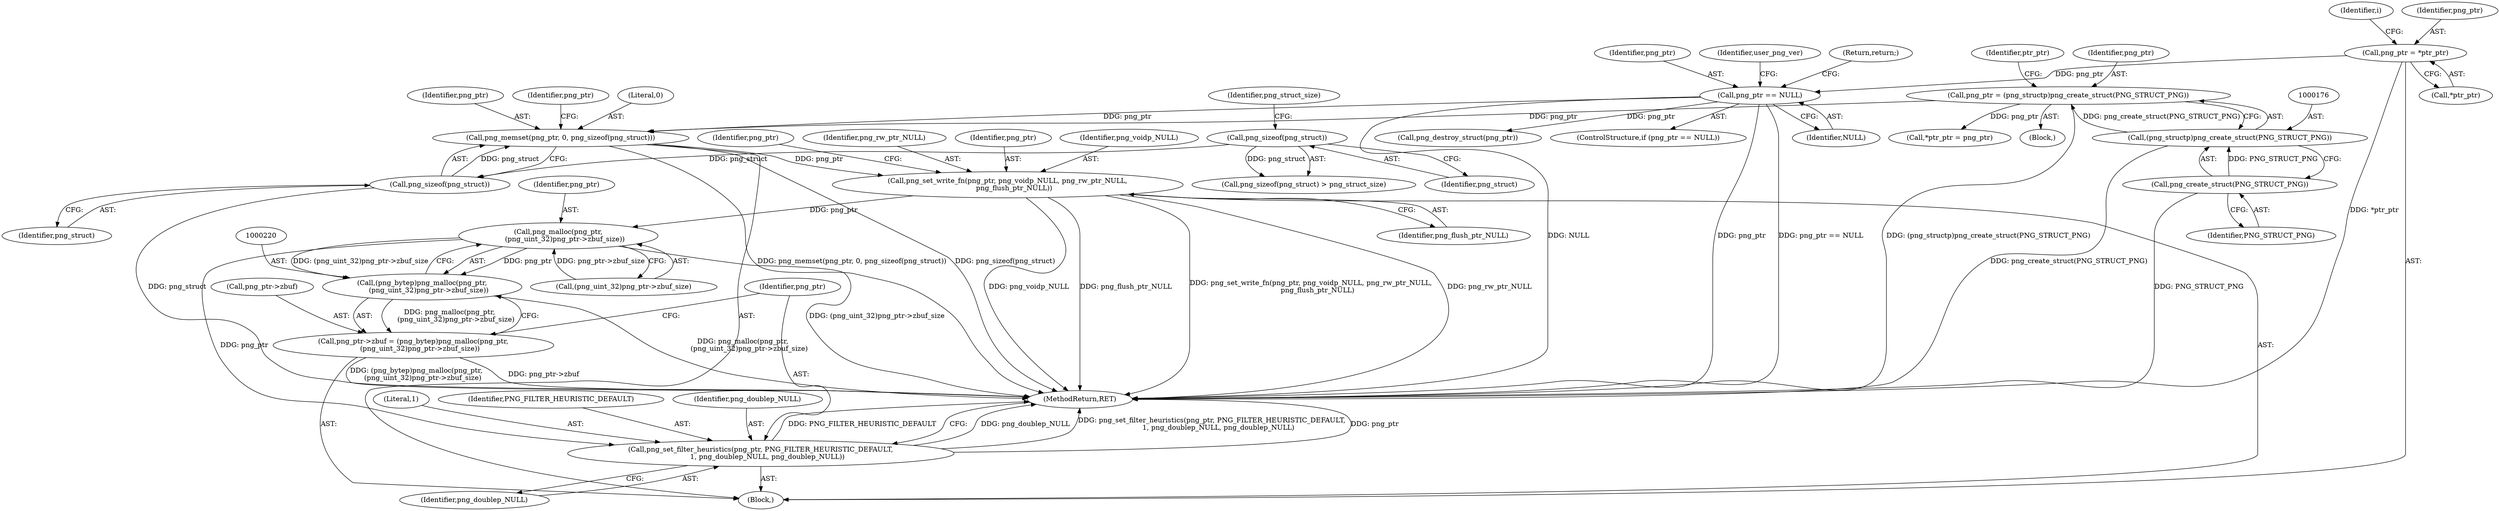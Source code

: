 digraph "1_Chrome_7f3d85b096f66870a15b37c2f40b219b2e292693_28@API" {
"1000183" [label="(Call,png_memset(png_ptr, 0, png_sizeof(png_struct)))"];
"1000122" [label="(Call,png_ptr == NULL)"];
"1000112" [label="(Call,png_ptr = *ptr_ptr)"];
"1000173" [label="(Call,png_ptr = (png_structp)png_create_struct(PNG_STRUCT_PNG))"];
"1000175" [label="(Call,(png_structp)png_create_struct(PNG_STRUCT_PNG))"];
"1000177" [label="(Call,png_create_struct(PNG_STRUCT_PNG))"];
"1000186" [label="(Call,png_sizeof(png_struct))"];
"1000167" [label="(Call,png_sizeof(png_struct))"];
"1000205" [label="(Call,png_set_write_fn(png_ptr, png_voidp_NULL, png_rw_ptr_NULL,\n      png_flush_ptr_NULL))"];
"1000221" [label="(Call,png_malloc(png_ptr,\n      (png_uint_32)png_ptr->zbuf_size))"];
"1000219" [label="(Call,(png_bytep)png_malloc(png_ptr,\n      (png_uint_32)png_ptr->zbuf_size))"];
"1000215" [label="(Call,png_ptr->zbuf = (png_bytep)png_malloc(png_ptr,\n      (png_uint_32)png_ptr->zbuf_size))"];
"1000228" [label="(Call,png_set_filter_heuristics(png_ptr, PNG_FILTER_HEURISTIC_DEFAULT,\n      1, png_doublep_NULL, png_doublep_NULL))"];
"1000208" [label="(Identifier,png_rw_ptr_NULL)"];
"1000185" [label="(Literal,0)"];
"1000112" [label="(Call,png_ptr = *ptr_ptr)"];
"1000114" [label="(Call,*ptr_ptr)"];
"1000181" [label="(Identifier,ptr_ptr)"];
"1000179" [label="(Call,*ptr_ptr = png_ptr)"];
"1000230" [label="(Identifier,PNG_FILTER_HEURISTIC_DEFAULT)"];
"1000178" [label="(Identifier,PNG_STRUCT_PNG)"];
"1000124" [label="(Identifier,NULL)"];
"1000131" [label="(Identifier,user_png_ver)"];
"1000184" [label="(Identifier,png_ptr)"];
"1000171" [label="(Call,png_destroy_struct(png_ptr))"];
"1000228" [label="(Call,png_set_filter_heuristics(png_ptr, PNG_FILTER_HEURISTIC_DEFAULT,\n      1, png_doublep_NULL, png_doublep_NULL))"];
"1000232" [label="(Identifier,png_doublep_NULL)"];
"1000222" [label="(Identifier,png_ptr)"];
"1000223" [label="(Call,(png_uint_32)png_ptr->zbuf_size)"];
"1000233" [label="(Identifier,png_doublep_NULL)"];
"1000183" [label="(Call,png_memset(png_ptr, 0, png_sizeof(png_struct)))"];
"1000206" [label="(Identifier,png_ptr)"];
"1000207" [label="(Identifier,png_voidp_NULL)"];
"1000186" [label="(Call,png_sizeof(png_struct))"];
"1000110" [label="(Block,)"];
"1000190" [label="(Identifier,png_ptr)"];
"1000187" [label="(Identifier,png_struct)"];
"1000169" [label="(Identifier,png_struct_size)"];
"1000216" [label="(Call,png_ptr->zbuf)"];
"1000125" [label="(Return,return;)"];
"1000119" [label="(Identifier,i)"];
"1000205" [label="(Call,png_set_write_fn(png_ptr, png_voidp_NULL, png_rw_ptr_NULL,\n      png_flush_ptr_NULL))"];
"1000219" [label="(Call,(png_bytep)png_malloc(png_ptr,\n      (png_uint_32)png_ptr->zbuf_size))"];
"1000166" [label="(Call,png_sizeof(png_struct) > png_struct_size)"];
"1000229" [label="(Identifier,png_ptr)"];
"1000209" [label="(Identifier,png_flush_ptr_NULL)"];
"1000221" [label="(Call,png_malloc(png_ptr,\n      (png_uint_32)png_ptr->zbuf_size))"];
"1000122" [label="(Call,png_ptr == NULL)"];
"1000123" [label="(Identifier,png_ptr)"];
"1000167" [label="(Call,png_sizeof(png_struct))"];
"1000170" [label="(Block,)"];
"1000174" [label="(Identifier,png_ptr)"];
"1000215" [label="(Call,png_ptr->zbuf = (png_bytep)png_malloc(png_ptr,\n      (png_uint_32)png_ptr->zbuf_size))"];
"1000212" [label="(Identifier,png_ptr)"];
"1000234" [label="(MethodReturn,RET)"];
"1000173" [label="(Call,png_ptr = (png_structp)png_create_struct(PNG_STRUCT_PNG))"];
"1000168" [label="(Identifier,png_struct)"];
"1000177" [label="(Call,png_create_struct(PNG_STRUCT_PNG))"];
"1000121" [label="(ControlStructure,if (png_ptr == NULL))"];
"1000175" [label="(Call,(png_structp)png_create_struct(PNG_STRUCT_PNG))"];
"1000231" [label="(Literal,1)"];
"1000113" [label="(Identifier,png_ptr)"];
"1000183" -> "1000110"  [label="AST: "];
"1000183" -> "1000186"  [label="CFG: "];
"1000184" -> "1000183"  [label="AST: "];
"1000185" -> "1000183"  [label="AST: "];
"1000186" -> "1000183"  [label="AST: "];
"1000190" -> "1000183"  [label="CFG: "];
"1000183" -> "1000234"  [label="DDG: png_sizeof(png_struct)"];
"1000183" -> "1000234"  [label="DDG: png_memset(png_ptr, 0, png_sizeof(png_struct))"];
"1000122" -> "1000183"  [label="DDG: png_ptr"];
"1000173" -> "1000183"  [label="DDG: png_ptr"];
"1000186" -> "1000183"  [label="DDG: png_struct"];
"1000183" -> "1000205"  [label="DDG: png_ptr"];
"1000122" -> "1000121"  [label="AST: "];
"1000122" -> "1000124"  [label="CFG: "];
"1000123" -> "1000122"  [label="AST: "];
"1000124" -> "1000122"  [label="AST: "];
"1000125" -> "1000122"  [label="CFG: "];
"1000131" -> "1000122"  [label="CFG: "];
"1000122" -> "1000234"  [label="DDG: png_ptr"];
"1000122" -> "1000234"  [label="DDG: png_ptr == NULL"];
"1000122" -> "1000234"  [label="DDG: NULL"];
"1000112" -> "1000122"  [label="DDG: png_ptr"];
"1000122" -> "1000171"  [label="DDG: png_ptr"];
"1000112" -> "1000110"  [label="AST: "];
"1000112" -> "1000114"  [label="CFG: "];
"1000113" -> "1000112"  [label="AST: "];
"1000114" -> "1000112"  [label="AST: "];
"1000119" -> "1000112"  [label="CFG: "];
"1000112" -> "1000234"  [label="DDG: *ptr_ptr"];
"1000173" -> "1000170"  [label="AST: "];
"1000173" -> "1000175"  [label="CFG: "];
"1000174" -> "1000173"  [label="AST: "];
"1000175" -> "1000173"  [label="AST: "];
"1000181" -> "1000173"  [label="CFG: "];
"1000173" -> "1000234"  [label="DDG: (png_structp)png_create_struct(PNG_STRUCT_PNG)"];
"1000175" -> "1000173"  [label="DDG: png_create_struct(PNG_STRUCT_PNG)"];
"1000173" -> "1000179"  [label="DDG: png_ptr"];
"1000175" -> "1000177"  [label="CFG: "];
"1000176" -> "1000175"  [label="AST: "];
"1000177" -> "1000175"  [label="AST: "];
"1000175" -> "1000234"  [label="DDG: png_create_struct(PNG_STRUCT_PNG)"];
"1000177" -> "1000175"  [label="DDG: PNG_STRUCT_PNG"];
"1000177" -> "1000178"  [label="CFG: "];
"1000178" -> "1000177"  [label="AST: "];
"1000177" -> "1000234"  [label="DDG: PNG_STRUCT_PNG"];
"1000186" -> "1000187"  [label="CFG: "];
"1000187" -> "1000186"  [label="AST: "];
"1000186" -> "1000234"  [label="DDG: png_struct"];
"1000167" -> "1000186"  [label="DDG: png_struct"];
"1000167" -> "1000166"  [label="AST: "];
"1000167" -> "1000168"  [label="CFG: "];
"1000168" -> "1000167"  [label="AST: "];
"1000169" -> "1000167"  [label="CFG: "];
"1000167" -> "1000166"  [label="DDG: png_struct"];
"1000205" -> "1000110"  [label="AST: "];
"1000205" -> "1000209"  [label="CFG: "];
"1000206" -> "1000205"  [label="AST: "];
"1000207" -> "1000205"  [label="AST: "];
"1000208" -> "1000205"  [label="AST: "];
"1000209" -> "1000205"  [label="AST: "];
"1000212" -> "1000205"  [label="CFG: "];
"1000205" -> "1000234"  [label="DDG: png_rw_ptr_NULL"];
"1000205" -> "1000234"  [label="DDG: png_voidp_NULL"];
"1000205" -> "1000234"  [label="DDG: png_flush_ptr_NULL"];
"1000205" -> "1000234"  [label="DDG: png_set_write_fn(png_ptr, png_voidp_NULL, png_rw_ptr_NULL,\n      png_flush_ptr_NULL)"];
"1000205" -> "1000221"  [label="DDG: png_ptr"];
"1000221" -> "1000219"  [label="AST: "];
"1000221" -> "1000223"  [label="CFG: "];
"1000222" -> "1000221"  [label="AST: "];
"1000223" -> "1000221"  [label="AST: "];
"1000219" -> "1000221"  [label="CFG: "];
"1000221" -> "1000234"  [label="DDG: (png_uint_32)png_ptr->zbuf_size"];
"1000221" -> "1000219"  [label="DDG: png_ptr"];
"1000221" -> "1000219"  [label="DDG: (png_uint_32)png_ptr->zbuf_size"];
"1000223" -> "1000221"  [label="DDG: png_ptr->zbuf_size"];
"1000221" -> "1000228"  [label="DDG: png_ptr"];
"1000219" -> "1000215"  [label="AST: "];
"1000220" -> "1000219"  [label="AST: "];
"1000215" -> "1000219"  [label="CFG: "];
"1000219" -> "1000234"  [label="DDG: png_malloc(png_ptr,\n      (png_uint_32)png_ptr->zbuf_size)"];
"1000219" -> "1000215"  [label="DDG: png_malloc(png_ptr,\n      (png_uint_32)png_ptr->zbuf_size)"];
"1000215" -> "1000110"  [label="AST: "];
"1000216" -> "1000215"  [label="AST: "];
"1000229" -> "1000215"  [label="CFG: "];
"1000215" -> "1000234"  [label="DDG: png_ptr->zbuf"];
"1000215" -> "1000234"  [label="DDG: (png_bytep)png_malloc(png_ptr,\n      (png_uint_32)png_ptr->zbuf_size)"];
"1000228" -> "1000110"  [label="AST: "];
"1000228" -> "1000233"  [label="CFG: "];
"1000229" -> "1000228"  [label="AST: "];
"1000230" -> "1000228"  [label="AST: "];
"1000231" -> "1000228"  [label="AST: "];
"1000232" -> "1000228"  [label="AST: "];
"1000233" -> "1000228"  [label="AST: "];
"1000234" -> "1000228"  [label="CFG: "];
"1000228" -> "1000234"  [label="DDG: png_doublep_NULL"];
"1000228" -> "1000234"  [label="DDG: png_set_filter_heuristics(png_ptr, PNG_FILTER_HEURISTIC_DEFAULT,\n      1, png_doublep_NULL, png_doublep_NULL)"];
"1000228" -> "1000234"  [label="DDG: png_ptr"];
"1000228" -> "1000234"  [label="DDG: PNG_FILTER_HEURISTIC_DEFAULT"];
}
